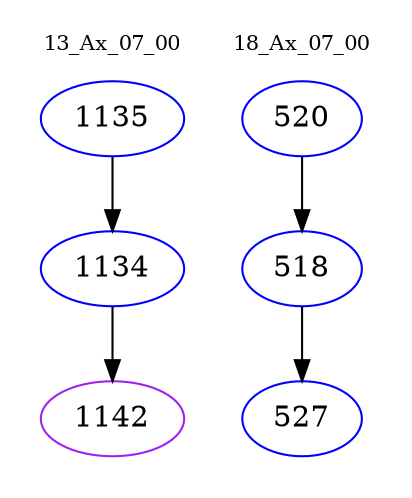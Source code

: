digraph{
subgraph cluster_0 {
color = white
label = "13_Ax_07_00";
fontsize=10;
T0_1135 [label="1135", color="blue"]
T0_1135 -> T0_1134 [color="black"]
T0_1134 [label="1134", color="blue"]
T0_1134 -> T0_1142 [color="black"]
T0_1142 [label="1142", color="purple"]
}
subgraph cluster_1 {
color = white
label = "18_Ax_07_00";
fontsize=10;
T1_520 [label="520", color="blue"]
T1_520 -> T1_518 [color="black"]
T1_518 [label="518", color="blue"]
T1_518 -> T1_527 [color="black"]
T1_527 [label="527", color="blue"]
}
}
